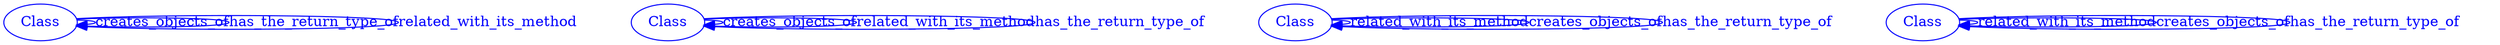 
digraph SubdueGraph {
  152 [label="Class",color=blue,fontcolor=blue];
  152 -> 152 [label="creates_objects_of",color=blue,fontcolor=blue];
  152 -> 152 [label="has_the_return_type_of",color=blue,fontcolor=blue];
  152 -> 152 [label="related_with_its_method",color=blue,fontcolor=blue];
  116 [label="Class",color=blue,fontcolor=blue];
  116 -> 116 [label="creates_objects_of",color=blue,fontcolor=blue];
  116 -> 116 [label="related_with_its_method",color=blue,fontcolor=blue];
  116 -> 116 [label="has_the_return_type_of",color=blue,fontcolor=blue];
  89 [label="Class",color=blue,fontcolor=blue];
  89 -> 89 [label="related_with_its_method",color=blue,fontcolor=blue];
  89 -> 89 [label="creates_objects_of",color=blue,fontcolor=blue];
  89 -> 89 [label="has_the_return_type_of",color=blue,fontcolor=blue];
  86 [label="Class",color=blue,fontcolor=blue];
  86 -> 86 [label="related_with_its_method",color=blue,fontcolor=blue];
  86 -> 86 [label="creates_objects_of",color=blue,fontcolor=blue];
  86 -> 86 [label="has_the_return_type_of",color=blue,fontcolor=blue];
}
